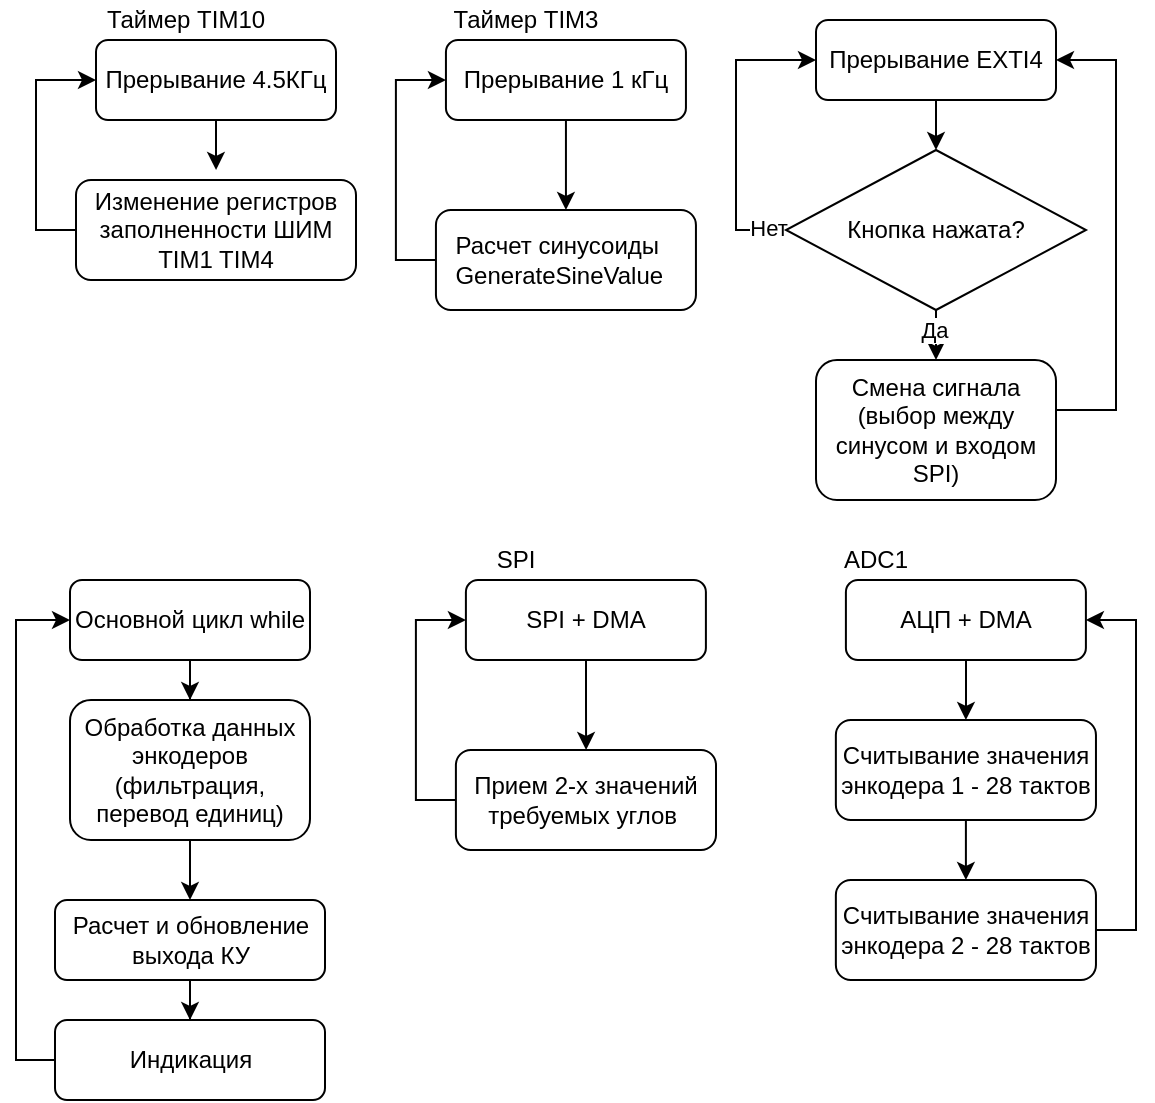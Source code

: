 <mxfile version="26.2.14">
  <diagram id="C5RBs43oDa-KdzZeNtuy" name="Page-1">
    <mxGraphModel dx="1303" dy="669" grid="1" gridSize="10" guides="1" tooltips="1" connect="1" arrows="1" fold="1" page="1" pageScale="1" pageWidth="827" pageHeight="1169" math="0" shadow="0">
      <root>
        <mxCell id="WIyWlLk6GJQsqaUBKTNV-0" />
        <mxCell id="WIyWlLk6GJQsqaUBKTNV-1" parent="WIyWlLk6GJQsqaUBKTNV-0" />
        <mxCell id="EmSoTp4TxwBJ2eDYyF6T-8" value="" style="edgeStyle=orthogonalEdgeStyle;rounded=0;orthogonalLoop=1;jettySize=auto;html=1;" edge="1" parent="WIyWlLk6GJQsqaUBKTNV-1" source="WIyWlLk6GJQsqaUBKTNV-3">
          <mxGeometry relative="1" as="geometry">
            <mxPoint x="220.034" y="145" as="targetPoint" />
          </mxGeometry>
        </mxCell>
        <mxCell id="WIyWlLk6GJQsqaUBKTNV-3" value="Прерывание 4.5КГц" style="rounded=1;whiteSpace=wrap;html=1;fontSize=12;glass=0;strokeWidth=1;shadow=0;" parent="WIyWlLk6GJQsqaUBKTNV-1" vertex="1">
          <mxGeometry x="160" y="80" width="120" height="40" as="geometry" />
        </mxCell>
        <mxCell id="EmSoTp4TxwBJ2eDYyF6T-3" value="" style="edgeStyle=orthogonalEdgeStyle;rounded=0;orthogonalLoop=1;jettySize=auto;html=1;" edge="1" parent="WIyWlLk6GJQsqaUBKTNV-1" source="WIyWlLk6GJQsqaUBKTNV-12" target="EmSoTp4TxwBJ2eDYyF6T-2">
          <mxGeometry relative="1" as="geometry" />
        </mxCell>
        <mxCell id="WIyWlLk6GJQsqaUBKTNV-12" value="Прерывание 1 кГц" style="rounded=1;whiteSpace=wrap;html=1;fontSize=12;glass=0;strokeWidth=1;shadow=0;" parent="WIyWlLk6GJQsqaUBKTNV-1" vertex="1">
          <mxGeometry x="334.97" y="80" width="120" height="40" as="geometry" />
        </mxCell>
        <mxCell id="EmSoTp4TxwBJ2eDYyF6T-4" style="edgeStyle=orthogonalEdgeStyle;rounded=0;orthogonalLoop=1;jettySize=auto;html=1;entryX=0;entryY=0.5;entryDx=0;entryDy=0;" edge="1" parent="WIyWlLk6GJQsqaUBKTNV-1" source="EmSoTp4TxwBJ2eDYyF6T-2" target="WIyWlLk6GJQsqaUBKTNV-12">
          <mxGeometry relative="1" as="geometry">
            <Array as="points">
              <mxPoint x="309.97" y="190" />
              <mxPoint x="309.97" y="100" />
            </Array>
          </mxGeometry>
        </mxCell>
        <mxCell id="EmSoTp4TxwBJ2eDYyF6T-2" value="&lt;div style=&quot;text-align: start;&quot;&gt;&lt;span style=&quot;background-color: transparent; color: light-dark(rgb(0, 0, 0), rgb(255, 255, 255));&quot;&gt;Расчет синусоиды&amp;nbsp;&lt;br&gt;&lt;/span&gt;&lt;span style=&quot;background-color: transparent; text-align: center;&quot;&gt;GenerateSineValue&lt;/span&gt;&lt;span style=&quot;background-color: transparent; color: light-dark(rgb(0, 0, 0), rgb(255, 255, 255));&quot;&gt;&amp;nbsp;&lt;/span&gt;&lt;span style=&quot;background-color: transparent; text-wrap-mode: nowrap; color: rgba(0, 0, 0, 0); font-family: monospace; font-size: 0px;&quot;&gt;%3CmxGraphModel%3E%3Croot%3E%3CmxCell%20id%3D%220%22%2F%3E%3CmxCell%20id%3D%221%22%20parent%3D%220%22%2F%3E%3CmxCell%20id%3D%222%22%20value%3D%22Plug%20in%20lamp%22%20style%3D%22rounded%3D1%3BwhiteSpace%3Dwrap%3Bhtml%3D1%3BfontSize%3D12%3Bglass%3D0%3BstrokeWidth%3D1%3Bshadow%3D0%3B%22%20vertex%3D%221%22%20parent%3D%221%22%3E%3CmxGeometry%20x%3D%22160%22%20y%3D%22170%22%20width%3D%22120%22%20height%3D%2240%22%20as%3D%22geometry%22%2F%3E%3C%2FmxCell%3E%3C%2Froot%3E%3C%2FmxGraphModel%3E&lt;/span&gt;&lt;span style=&quot;background-color: transparent; color: light-dark(rgb(0, 0, 0), rgb(255, 255, 255)); text-wrap-mode: nowrap; font-size: 0px;&quot;&gt;&lt;font face=&quot;monospace&quot; color=&quot;rgba(0, 0, 0, 0)&quot;&gt;GenerateSineValue&lt;/font&gt;&lt;/span&gt;&lt;span style=&quot;background-color: transparent; color: light-dark(rgb(0, 0, 0), rgb(255, 255, 255));&quot;&gt;&amp;nbsp;&lt;/span&gt;&lt;span style=&quot;background-color: transparent; text-wrap-mode: nowrap; color: rgba(0, 0, 0, 0); font-family: monospace; font-size: 0px;&quot;&gt;%3CmxGraphModel%3E%3Croot%3E%3CmxCell%20id%3D%220%22%2F%3E%3CmxCell%20id%3D%221%22%20parent%3D%220%22%2F%3E%3CmxCell%20id%3D%222%22%20value%3D%22Plug%20in%20lamp%22%20style%3D%22rounded%3D1%3BwhiteSpace%3Dwrap%3Bhtml%3D1%3BfontSize%3D12%3Bglass%3D0%3BstrokeWidth%3D1%3Bshadow%3D0%3B%22%20vertex%3D%221%22%20parent%3D%221%22%3E%3CmxGeometry%20x%3D%22160%22%20y%3D%22170%22%20width%3D%22120%22%20height%3D%2240%22%20as%3D%22geometry%22%2F%3E%3C%2FmxCell%3E%3C%2Froot%3E%3C%2FmxGraphModel%3E&lt;/span&gt;&lt;/div&gt;" style="rounded=1;whiteSpace=wrap;html=1;fontSize=12;glass=0;strokeWidth=1;shadow=0;" vertex="1" parent="WIyWlLk6GJQsqaUBKTNV-1">
          <mxGeometry x="329.97" y="165" width="130" height="50" as="geometry" />
        </mxCell>
        <mxCell id="EmSoTp4TxwBJ2eDYyF6T-6" value="Таймер TIM3" style="text;html=1;align=center;verticalAlign=middle;whiteSpace=wrap;rounded=0;" vertex="1" parent="WIyWlLk6GJQsqaUBKTNV-1">
          <mxGeometry x="334.97" y="60" width="80" height="20" as="geometry" />
        </mxCell>
        <mxCell id="EmSoTp4TxwBJ2eDYyF6T-9" value="" style="edgeStyle=orthogonalEdgeStyle;rounded=0;orthogonalLoop=1;jettySize=auto;html=1;" edge="1" parent="WIyWlLk6GJQsqaUBKTNV-1" source="EmSoTp4TxwBJ2eDYyF6T-7">
          <mxGeometry relative="1" as="geometry">
            <mxPoint x="220.034" y="240" as="targetPoint" />
          </mxGeometry>
        </mxCell>
        <mxCell id="EmSoTp4TxwBJ2eDYyF6T-10" value="Таймер TIM10" style="text;html=1;align=center;verticalAlign=middle;whiteSpace=wrap;rounded=0;" vertex="1" parent="WIyWlLk6GJQsqaUBKTNV-1">
          <mxGeometry x="160" y="60" width="90" height="20" as="geometry" />
        </mxCell>
        <mxCell id="EmSoTp4TxwBJ2eDYyF6T-13" value="" style="edgeStyle=orthogonalEdgeStyle;rounded=0;orthogonalLoop=1;jettySize=auto;html=1;" edge="1" parent="WIyWlLk6GJQsqaUBKTNV-1" source="EmSoTp4TxwBJ2eDYyF6T-11" target="EmSoTp4TxwBJ2eDYyF6T-12">
          <mxGeometry relative="1" as="geometry" />
        </mxCell>
        <mxCell id="EmSoTp4TxwBJ2eDYyF6T-11" value="Прерывание EXTI4" style="rounded=1;whiteSpace=wrap;html=1;fontSize=12;glass=0;strokeWidth=1;shadow=0;" vertex="1" parent="WIyWlLk6GJQsqaUBKTNV-1">
          <mxGeometry x="520" y="70" width="120" height="40" as="geometry" />
        </mxCell>
        <mxCell id="EmSoTp4TxwBJ2eDYyF6T-15" style="edgeStyle=orthogonalEdgeStyle;rounded=0;orthogonalLoop=1;jettySize=auto;html=1;entryX=0;entryY=0.5;entryDx=0;entryDy=0;" edge="1" parent="WIyWlLk6GJQsqaUBKTNV-1" source="EmSoTp4TxwBJ2eDYyF6T-12" target="EmSoTp4TxwBJ2eDYyF6T-11">
          <mxGeometry relative="1" as="geometry">
            <Array as="points">
              <mxPoint x="480" y="175" />
              <mxPoint x="480" y="90" />
            </Array>
          </mxGeometry>
        </mxCell>
        <mxCell id="EmSoTp4TxwBJ2eDYyF6T-17" value="Нет" style="edgeLabel;html=1;align=center;verticalAlign=middle;resizable=0;points=[];" vertex="1" connectable="0" parent="EmSoTp4TxwBJ2eDYyF6T-15">
          <mxGeometry x="-0.872" y="-1" relative="1" as="geometry">
            <mxPoint as="offset" />
          </mxGeometry>
        </mxCell>
        <mxCell id="EmSoTp4TxwBJ2eDYyF6T-19" value="" style="edgeStyle=orthogonalEdgeStyle;rounded=0;orthogonalLoop=1;jettySize=auto;html=1;" edge="1" parent="WIyWlLk6GJQsqaUBKTNV-1" source="EmSoTp4TxwBJ2eDYyF6T-12" target="EmSoTp4TxwBJ2eDYyF6T-18">
          <mxGeometry relative="1" as="geometry" />
        </mxCell>
        <mxCell id="EmSoTp4TxwBJ2eDYyF6T-20" value="Да" style="edgeLabel;html=1;align=center;verticalAlign=middle;resizable=0;points=[];" vertex="1" connectable="0" parent="EmSoTp4TxwBJ2eDYyF6T-19">
          <mxGeometry x="-0.644" y="-1" relative="1" as="geometry">
            <mxPoint as="offset" />
          </mxGeometry>
        </mxCell>
        <mxCell id="EmSoTp4TxwBJ2eDYyF6T-12" value="Кнопка нажата?" style="rhombus;whiteSpace=wrap;html=1;" vertex="1" parent="WIyWlLk6GJQsqaUBKTNV-1">
          <mxGeometry x="505" y="135" width="150" height="80" as="geometry" />
        </mxCell>
        <mxCell id="EmSoTp4TxwBJ2eDYyF6T-22" style="edgeStyle=orthogonalEdgeStyle;rounded=0;orthogonalLoop=1;jettySize=auto;html=1;entryX=1;entryY=0.5;entryDx=0;entryDy=0;" edge="1" parent="WIyWlLk6GJQsqaUBKTNV-1" source="EmSoTp4TxwBJ2eDYyF6T-18" target="EmSoTp4TxwBJ2eDYyF6T-11">
          <mxGeometry relative="1" as="geometry">
            <Array as="points">
              <mxPoint x="670" y="265" />
              <mxPoint x="670" y="90" />
            </Array>
          </mxGeometry>
        </mxCell>
        <mxCell id="EmSoTp4TxwBJ2eDYyF6T-18" value="Смена сигнала (выбор между синусом и входом SPI)" style="rounded=1;whiteSpace=wrap;html=1;" vertex="1" parent="WIyWlLk6GJQsqaUBKTNV-1">
          <mxGeometry x="520" y="240" width="120" height="70" as="geometry" />
        </mxCell>
        <mxCell id="EmSoTp4TxwBJ2eDYyF6T-21" style="edgeStyle=orthogonalEdgeStyle;rounded=0;orthogonalLoop=1;jettySize=auto;html=1;exitX=0.5;exitY=1;exitDx=0;exitDy=0;" edge="1" parent="WIyWlLk6GJQsqaUBKTNV-1" source="EmSoTp4TxwBJ2eDYyF6T-18" target="EmSoTp4TxwBJ2eDYyF6T-18">
          <mxGeometry relative="1" as="geometry" />
        </mxCell>
        <mxCell id="EmSoTp4TxwBJ2eDYyF6T-27" style="edgeStyle=orthogonalEdgeStyle;rounded=0;orthogonalLoop=1;jettySize=auto;html=1;entryX=0;entryY=0.5;entryDx=0;entryDy=0;" edge="1" parent="WIyWlLk6GJQsqaUBKTNV-1" source="EmSoTp4TxwBJ2eDYyF6T-23" target="WIyWlLk6GJQsqaUBKTNV-3">
          <mxGeometry relative="1" as="geometry">
            <Array as="points">
              <mxPoint x="130" y="175" />
              <mxPoint x="130" y="100" />
            </Array>
          </mxGeometry>
        </mxCell>
        <mxCell id="EmSoTp4TxwBJ2eDYyF6T-23" value="Изменение регистров заполненности ШИМ TIM1 TIM4" style="rounded=1;whiteSpace=wrap;html=1;fontSize=12;glass=0;strokeWidth=1;shadow=0;" vertex="1" parent="WIyWlLk6GJQsqaUBKTNV-1">
          <mxGeometry x="150" y="150" width="140" height="50" as="geometry" />
        </mxCell>
        <mxCell id="EmSoTp4TxwBJ2eDYyF6T-33" value="" style="edgeStyle=orthogonalEdgeStyle;rounded=0;orthogonalLoop=1;jettySize=auto;html=1;" edge="1" parent="WIyWlLk6GJQsqaUBKTNV-1" source="EmSoTp4TxwBJ2eDYyF6T-24" target="EmSoTp4TxwBJ2eDYyF6T-32">
          <mxGeometry relative="1" as="geometry" />
        </mxCell>
        <mxCell id="EmSoTp4TxwBJ2eDYyF6T-24" value="Расчет и обновление выхода КУ" style="rounded=1;whiteSpace=wrap;html=1;fontSize=12;glass=0;strokeWidth=1;shadow=0;" vertex="1" parent="WIyWlLk6GJQsqaUBKTNV-1">
          <mxGeometry x="139.5" y="510" width="135" height="40" as="geometry" />
        </mxCell>
        <mxCell id="EmSoTp4TxwBJ2eDYyF6T-31" value="" style="edgeStyle=orthogonalEdgeStyle;rounded=0;orthogonalLoop=1;jettySize=auto;html=1;" edge="1" parent="WIyWlLk6GJQsqaUBKTNV-1" source="EmSoTp4TxwBJ2eDYyF6T-25" target="EmSoTp4TxwBJ2eDYyF6T-24">
          <mxGeometry relative="1" as="geometry" />
        </mxCell>
        <mxCell id="EmSoTp4TxwBJ2eDYyF6T-25" value="Обработка данных энкодеров (фильтрация, перевод единиц)" style="rounded=1;whiteSpace=wrap;html=1;fontSize=12;glass=0;strokeWidth=1;shadow=0;" vertex="1" parent="WIyWlLk6GJQsqaUBKTNV-1">
          <mxGeometry x="147" y="410" width="120" height="70" as="geometry" />
        </mxCell>
        <mxCell id="EmSoTp4TxwBJ2eDYyF6T-30" value="" style="edgeStyle=orthogonalEdgeStyle;rounded=0;orthogonalLoop=1;jettySize=auto;html=1;" edge="1" parent="WIyWlLk6GJQsqaUBKTNV-1" source="EmSoTp4TxwBJ2eDYyF6T-29" target="EmSoTp4TxwBJ2eDYyF6T-25">
          <mxGeometry relative="1" as="geometry" />
        </mxCell>
        <mxCell id="EmSoTp4TxwBJ2eDYyF6T-29" value="Основной цикл while" style="rounded=1;whiteSpace=wrap;html=1;fontSize=12;glass=0;strokeWidth=1;shadow=0;" vertex="1" parent="WIyWlLk6GJQsqaUBKTNV-1">
          <mxGeometry x="147" y="350" width="120" height="40" as="geometry" />
        </mxCell>
        <mxCell id="EmSoTp4TxwBJ2eDYyF6T-34" style="edgeStyle=orthogonalEdgeStyle;rounded=0;orthogonalLoop=1;jettySize=auto;html=1;entryX=0;entryY=0.5;entryDx=0;entryDy=0;" edge="1" parent="WIyWlLk6GJQsqaUBKTNV-1" source="EmSoTp4TxwBJ2eDYyF6T-32" target="EmSoTp4TxwBJ2eDYyF6T-29">
          <mxGeometry relative="1" as="geometry">
            <Array as="points">
              <mxPoint x="120" y="590" />
              <mxPoint x="120" y="370" />
            </Array>
          </mxGeometry>
        </mxCell>
        <mxCell id="EmSoTp4TxwBJ2eDYyF6T-32" value="Индикация" style="rounded=1;whiteSpace=wrap;html=1;fontSize=12;glass=0;strokeWidth=1;shadow=0;" vertex="1" parent="WIyWlLk6GJQsqaUBKTNV-1">
          <mxGeometry x="139.5" y="570" width="135" height="40" as="geometry" />
        </mxCell>
        <mxCell id="EmSoTp4TxwBJ2eDYyF6T-35" value="" style="edgeStyle=orthogonalEdgeStyle;rounded=0;orthogonalLoop=1;jettySize=auto;html=1;" edge="1" parent="WIyWlLk6GJQsqaUBKTNV-1" source="EmSoTp4TxwBJ2eDYyF6T-36" target="EmSoTp4TxwBJ2eDYyF6T-38">
          <mxGeometry relative="1" as="geometry" />
        </mxCell>
        <mxCell id="EmSoTp4TxwBJ2eDYyF6T-36" value="SPI + DMA" style="rounded=1;whiteSpace=wrap;html=1;fontSize=12;glass=0;strokeWidth=1;shadow=0;" vertex="1" parent="WIyWlLk6GJQsqaUBKTNV-1">
          <mxGeometry x="344.95" y="350" width="120" height="40" as="geometry" />
        </mxCell>
        <mxCell id="EmSoTp4TxwBJ2eDYyF6T-37" style="edgeStyle=orthogonalEdgeStyle;rounded=0;orthogonalLoop=1;jettySize=auto;html=1;entryX=0;entryY=0.5;entryDx=0;entryDy=0;" edge="1" parent="WIyWlLk6GJQsqaUBKTNV-1" source="EmSoTp4TxwBJ2eDYyF6T-38" target="EmSoTp4TxwBJ2eDYyF6T-36">
          <mxGeometry relative="1" as="geometry">
            <Array as="points">
              <mxPoint x="319.95" y="460" />
              <mxPoint x="319.95" y="370" />
            </Array>
          </mxGeometry>
        </mxCell>
        <mxCell id="EmSoTp4TxwBJ2eDYyF6T-38" value="&lt;div style=&quot;&quot;&gt;&lt;span style=&quot;background-color: transparent;&quot;&gt;&lt;font style=&quot;color: rgb(0, 0, 0);&quot;&gt;Прием 2-х значений требуемых углов&lt;/font&gt;&lt;/span&gt;&lt;span style=&quot;background-color: transparent; text-wrap-mode: nowrap; color: rgba(0, 0, 0, 0); font-family: monospace; font-size: 0px;&quot;&gt;%3CmxGraphModel%3E%3Croot%3E%3CmxCell%20id%3D%220%22%2F%3E%3CmxCell%20id%3D%221%22%20parent%3D%220%22%2F%3E%3CmxCell%20id%3D%222%22%20value%3D%22Plug%20in%20lamp%22%20style%3D%22rounded%3D1%3BwhiteSpace%3Dwrap%3Bhtml%3D1%3BfontSize%3D12%3Bglass%3D0%3BstrokeWidth%3D1%3Bshadow%3D0%3B%22%20vertex%3D%221%22%20parent%3D%221%22%3E%3CmxGeometry%20x%3D%22160%22%20y%3D%22170%22%20width%3D%22120%22%20height%3D%2240%22%20as%3D%22geometry%22%2F%3E%3C%2FmxCell%3E%3C%2Froot%3E%3C%2FmxGraphModel%3E&lt;/span&gt;&lt;span style=&quot;background-color: transparent; color: light-dark(rgb(0, 0, 0), rgb(255, 255, 255)); text-wrap-mode: nowrap; font-size: 0px;&quot;&gt;&lt;font style=&quot;color: rgb(0, 0, 0);&quot; face=&quot;monospace&quot;&gt;GenerateSineValue&lt;/font&gt;&lt;/span&gt;&lt;span style=&quot;background-color: transparent; color: light-dark(rgb(0, 0, 0), rgb(255, 255, 255));&quot;&gt;&amp;nbsp;&lt;/span&gt;&lt;span style=&quot;background-color: transparent; text-wrap-mode: nowrap; color: rgba(0, 0, 0, 0); font-family: monospace; font-size: 0px;&quot;&gt;%3CmxGraphModel%3E%3Croot%3E%3CmxCell%20id%3D%220%22%2F%3E%3CmxCell%20id%3D%221%22%20parent%3D%220%22%2F%3E%3CmxCell%20id%3D%222%22%20value%3D%22Plug%20in%20lamp%22%20style%3D%22rounded%3D1%3BwhiteSpace%3Dwrap%3Bhtml%3D1%3BfontSize%3D12%3Bglass%3D0%3BstrokeWidth%3D1%3Bshadow%3D0%3B%22%20vertex%3D%221%22%20parent%3D%221%22%3E%3CmxGeometry%20x%3D%22160%22%20y%3D%22170%22%20width%3D%22120%22%20height%3D%2240%22%20as%3D%22geometry%22%2F%3E%3C%2FmxCell%3E%3C%2Froot%3E%3C%2FmxGraphModel%3E&lt;/span&gt;&lt;/div&gt;" style="rounded=1;whiteSpace=wrap;html=1;fontSize=12;glass=0;strokeWidth=1;shadow=0;align=center;" vertex="1" parent="WIyWlLk6GJQsqaUBKTNV-1">
          <mxGeometry x="339.95" y="435" width="130.05" height="50" as="geometry" />
        </mxCell>
        <mxCell id="EmSoTp4TxwBJ2eDYyF6T-39" value="SPI" style="text;html=1;align=center;verticalAlign=middle;whiteSpace=wrap;rounded=0;" vertex="1" parent="WIyWlLk6GJQsqaUBKTNV-1">
          <mxGeometry x="329.97" y="330" width="80" height="20" as="geometry" />
        </mxCell>
        <mxCell id="EmSoTp4TxwBJ2eDYyF6T-40" value="" style="edgeStyle=orthogonalEdgeStyle;rounded=0;orthogonalLoop=1;jettySize=auto;html=1;" edge="1" parent="WIyWlLk6GJQsqaUBKTNV-1" source="EmSoTp4TxwBJ2eDYyF6T-41" target="EmSoTp4TxwBJ2eDYyF6T-43">
          <mxGeometry relative="1" as="geometry" />
        </mxCell>
        <mxCell id="EmSoTp4TxwBJ2eDYyF6T-41" value="АЦП + DMA" style="rounded=1;whiteSpace=wrap;html=1;fontSize=12;glass=0;strokeWidth=1;shadow=0;" vertex="1" parent="WIyWlLk6GJQsqaUBKTNV-1">
          <mxGeometry x="534.95" y="350" width="120" height="40" as="geometry" />
        </mxCell>
        <mxCell id="EmSoTp4TxwBJ2eDYyF6T-46" value="" style="edgeStyle=orthogonalEdgeStyle;rounded=0;orthogonalLoop=1;jettySize=auto;html=1;" edge="1" parent="WIyWlLk6GJQsqaUBKTNV-1" source="EmSoTp4TxwBJ2eDYyF6T-43" target="EmSoTp4TxwBJ2eDYyF6T-45">
          <mxGeometry relative="1" as="geometry" />
        </mxCell>
        <mxCell id="EmSoTp4TxwBJ2eDYyF6T-43" value="Считывание значения энкодера 1 - 28 тактов" style="rounded=1;whiteSpace=wrap;html=1;fontSize=12;glass=0;strokeWidth=1;shadow=0;align=center;" vertex="1" parent="WIyWlLk6GJQsqaUBKTNV-1">
          <mxGeometry x="529.93" y="420" width="130.05" height="50" as="geometry" />
        </mxCell>
        <mxCell id="EmSoTp4TxwBJ2eDYyF6T-44" value="ADC1" style="text;html=1;align=center;verticalAlign=middle;whiteSpace=wrap;rounded=0;" vertex="1" parent="WIyWlLk6GJQsqaUBKTNV-1">
          <mxGeometry x="510" y="330" width="80" height="20" as="geometry" />
        </mxCell>
        <mxCell id="EmSoTp4TxwBJ2eDYyF6T-47" style="edgeStyle=orthogonalEdgeStyle;rounded=0;orthogonalLoop=1;jettySize=auto;html=1;entryX=1;entryY=0.5;entryDx=0;entryDy=0;" edge="1" parent="WIyWlLk6GJQsqaUBKTNV-1" source="EmSoTp4TxwBJ2eDYyF6T-45" target="EmSoTp4TxwBJ2eDYyF6T-41">
          <mxGeometry relative="1" as="geometry">
            <Array as="points">
              <mxPoint x="680" y="525" />
              <mxPoint x="680" y="370" />
            </Array>
          </mxGeometry>
        </mxCell>
        <mxCell id="EmSoTp4TxwBJ2eDYyF6T-45" value="Считывание значения энкодера 2 - 28 тактов" style="rounded=1;whiteSpace=wrap;html=1;fontSize=12;glass=0;strokeWidth=1;shadow=0;align=center;" vertex="1" parent="WIyWlLk6GJQsqaUBKTNV-1">
          <mxGeometry x="529.93" y="500" width="130.05" height="50" as="geometry" />
        </mxCell>
      </root>
    </mxGraphModel>
  </diagram>
</mxfile>
